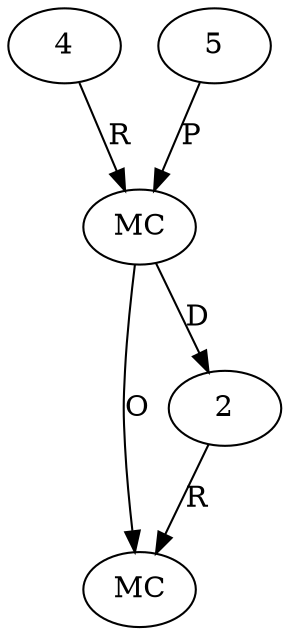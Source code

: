 digraph "AUG" {

  1 [ label="MC" s="toFormatter()" t="UNKNOWN" l="1164" ];
  2 [ t="UNKNOWN" n="dummy_" ];
  3 [ label="MC" s="append()" t="UNKNOWN" l="1164" ];
  4 [ t="UNKNOWN" n="dummy_" ];
  5 [ t="null" v="null" ];
  2 -> 1 [ label="R" ];
  3 -> 1 [ label="O" ];
  3 -> 2 [ label="D" ];
  5 -> 3 [ label="P" ];
  4 -> 3 [ label="R" ];
}
